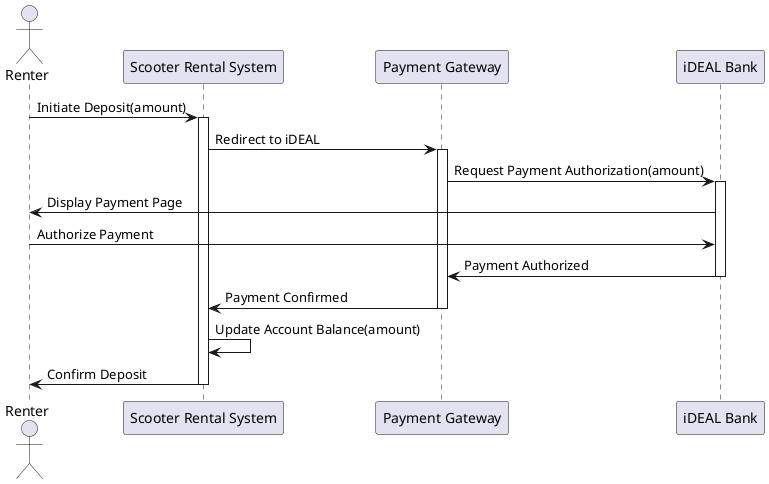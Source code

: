 @startuml GO Sharing Money Deposit

    actor Renter
    participant "Scooter Rental System" as System
    participant "Payment Gateway" as Payment
    participant "iDEAL Bank" as Bank

    Renter -> System: Initiate Deposit(amount)
    activate System
    System -> Payment: Redirect to iDEAL
    activate Payment
    Payment -> Bank: Request Payment Authorization(amount)
    activate Bank
    Bank -> Renter: Display Payment Page
    Renter -> Bank: Authorize Payment
    Bank -> Payment: Payment Authorized
    deactivate Bank
    Payment -> System: Payment Confirmed
    deactivate Payment
    System -> System: Update Account Balance(amount)
    System -> Renter: Confirm Deposit
    deactivate System

@enduml